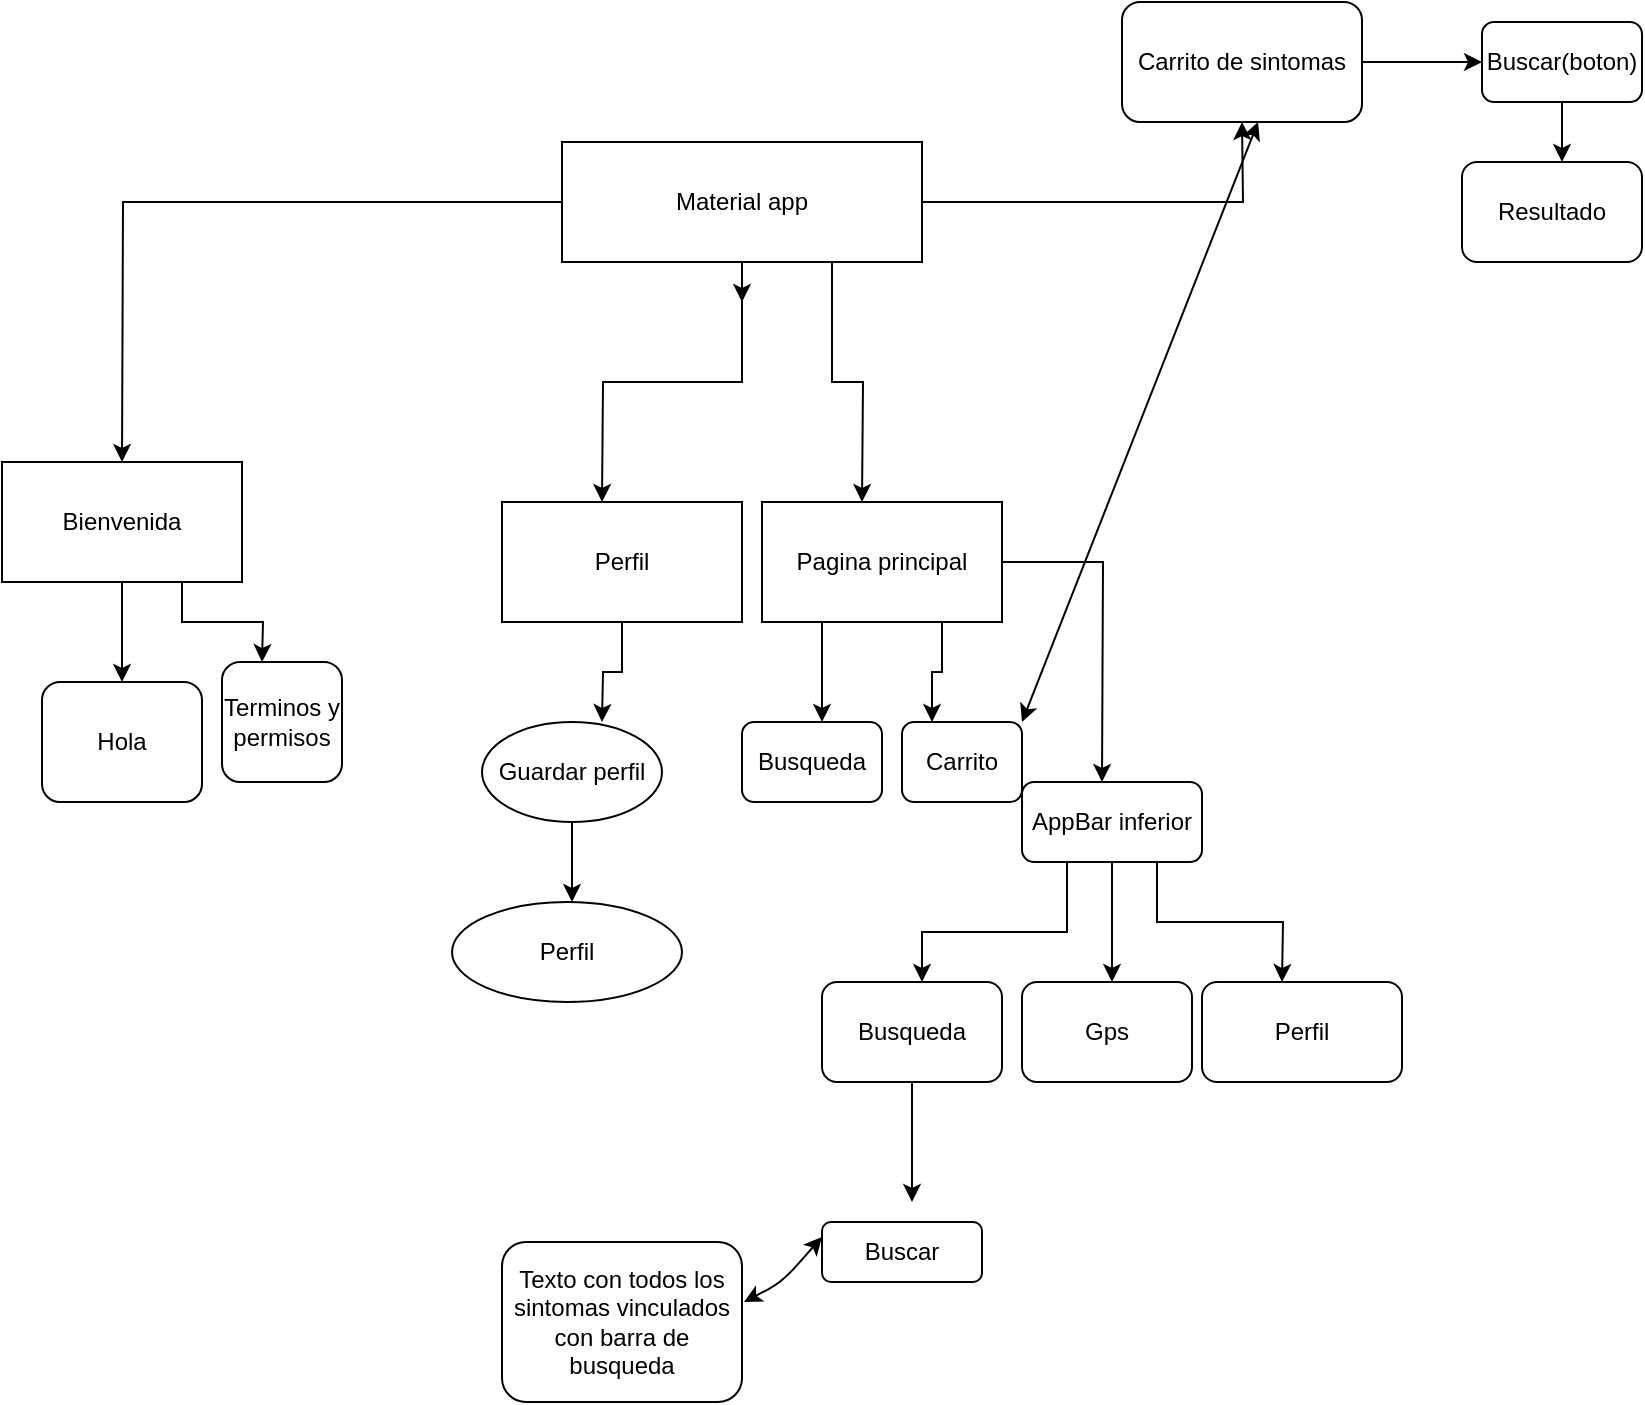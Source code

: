 <mxfile version="13.9.2" type="github">
  <diagram id="CeRlOrjLMKsWshIDX3cm" name="Page-1">
    <mxGraphModel dx="1422" dy="791" grid="1" gridSize="10" guides="1" tooltips="1" connect="1" arrows="1" fold="1" page="1" pageScale="1" pageWidth="850" pageHeight="1100" math="0" shadow="0">
      <root>
        <mxCell id="0" />
        <mxCell id="1" parent="0" />
        <mxCell id="8p8nTxQYez3is9QQP_hf-2" style="edgeStyle=orthogonalEdgeStyle;rounded=0;orthogonalLoop=1;jettySize=auto;html=1;" parent="1" source="8p8nTxQYez3is9QQP_hf-1" edge="1">
          <mxGeometry relative="1" as="geometry">
            <mxPoint x="90" y="230" as="targetPoint" />
          </mxGeometry>
        </mxCell>
        <mxCell id="8p8nTxQYez3is9QQP_hf-9" style="edgeStyle=orthogonalEdgeStyle;rounded=0;orthogonalLoop=1;jettySize=auto;html=1;" parent="1" source="8p8nTxQYez3is9QQP_hf-1" edge="1">
          <mxGeometry relative="1" as="geometry">
            <mxPoint x="330" y="250" as="targetPoint" />
          </mxGeometry>
        </mxCell>
        <mxCell id="8p8nTxQYez3is9QQP_hf-13" style="edgeStyle=orthogonalEdgeStyle;rounded=0;orthogonalLoop=1;jettySize=auto;html=1;" parent="1" source="8p8nTxQYez3is9QQP_hf-1" edge="1">
          <mxGeometry relative="1" as="geometry">
            <mxPoint x="400" y="150" as="targetPoint" />
          </mxGeometry>
        </mxCell>
        <mxCell id="8p8nTxQYez3is9QQP_hf-14" style="edgeStyle=orthogonalEdgeStyle;rounded=0;orthogonalLoop=1;jettySize=auto;html=1;exitX=0.75;exitY=1;exitDx=0;exitDy=0;" parent="1" source="8p8nTxQYez3is9QQP_hf-1" edge="1">
          <mxGeometry relative="1" as="geometry">
            <mxPoint x="460" y="250" as="targetPoint" />
          </mxGeometry>
        </mxCell>
        <mxCell id="8p8nTxQYez3is9QQP_hf-28" style="edgeStyle=orthogonalEdgeStyle;rounded=0;orthogonalLoop=1;jettySize=auto;html=1;exitX=1;exitY=0.5;exitDx=0;exitDy=0;" parent="1" source="8p8nTxQYez3is9QQP_hf-1" edge="1">
          <mxGeometry relative="1" as="geometry">
            <mxPoint x="650" y="60" as="targetPoint" />
          </mxGeometry>
        </mxCell>
        <mxCell id="8p8nTxQYez3is9QQP_hf-1" value="Material app" style="rounded=0;whiteSpace=wrap;html=1;" parent="1" vertex="1">
          <mxGeometry x="310" y="70" width="180" height="60" as="geometry" />
        </mxCell>
        <mxCell id="8p8nTxQYez3is9QQP_hf-4" style="edgeStyle=orthogonalEdgeStyle;rounded=0;orthogonalLoop=1;jettySize=auto;html=1;" parent="1" source="8p8nTxQYez3is9QQP_hf-3" edge="1">
          <mxGeometry relative="1" as="geometry">
            <mxPoint x="90" y="340" as="targetPoint" />
          </mxGeometry>
        </mxCell>
        <mxCell id="8p8nTxQYez3is9QQP_hf-5" style="edgeStyle=orthogonalEdgeStyle;rounded=0;orthogonalLoop=1;jettySize=auto;html=1;exitX=0.75;exitY=1;exitDx=0;exitDy=0;" parent="1" source="8p8nTxQYez3is9QQP_hf-3" edge="1">
          <mxGeometry relative="1" as="geometry">
            <mxPoint x="160" y="330" as="targetPoint" />
          </mxGeometry>
        </mxCell>
        <mxCell id="8p8nTxQYez3is9QQP_hf-3" value="Bienvenida" style="rounded=0;whiteSpace=wrap;html=1;" parent="1" vertex="1">
          <mxGeometry x="30" y="230" width="120" height="60" as="geometry" />
        </mxCell>
        <mxCell id="8p8nTxQYez3is9QQP_hf-6" value="Hola" style="rounded=1;whiteSpace=wrap;html=1;" parent="1" vertex="1">
          <mxGeometry x="50" y="340" width="80" height="60" as="geometry" />
        </mxCell>
        <mxCell id="8p8nTxQYez3is9QQP_hf-8" value="Terminos y permisos" style="rounded=1;whiteSpace=wrap;html=1;" parent="1" vertex="1">
          <mxGeometry x="140" y="330" width="60" height="60" as="geometry" />
        </mxCell>
        <mxCell id="8p8nTxQYez3is9QQP_hf-11" style="edgeStyle=orthogonalEdgeStyle;rounded=0;orthogonalLoop=1;jettySize=auto;html=1;" parent="1" source="8p8nTxQYez3is9QQP_hf-10" edge="1">
          <mxGeometry relative="1" as="geometry">
            <mxPoint x="330" y="360" as="targetPoint" />
          </mxGeometry>
        </mxCell>
        <mxCell id="8p8nTxQYez3is9QQP_hf-10" value="Perfil" style="rounded=0;whiteSpace=wrap;html=1;" parent="1" vertex="1">
          <mxGeometry x="280" y="250" width="120" height="60" as="geometry" />
        </mxCell>
        <mxCell id="8p8nTxQYez3is9QQP_hf-30" style="edgeStyle=orthogonalEdgeStyle;rounded=0;orthogonalLoop=1;jettySize=auto;html=1;" parent="1" source="8p8nTxQYez3is9QQP_hf-12" edge="1">
          <mxGeometry relative="1" as="geometry">
            <mxPoint x="315" y="450" as="targetPoint" />
          </mxGeometry>
        </mxCell>
        <mxCell id="8p8nTxQYez3is9QQP_hf-12" value="Guardar perfil" style="ellipse;whiteSpace=wrap;html=1;" parent="1" vertex="1">
          <mxGeometry x="270" y="360" width="90" height="50" as="geometry" />
        </mxCell>
        <mxCell id="8p8nTxQYez3is9QQP_hf-16" style="edgeStyle=orthogonalEdgeStyle;rounded=0;orthogonalLoop=1;jettySize=auto;html=1;exitX=0.25;exitY=1;exitDx=0;exitDy=0;" parent="1" source="8p8nTxQYez3is9QQP_hf-15" edge="1">
          <mxGeometry relative="1" as="geometry">
            <mxPoint x="440" y="360" as="targetPoint" />
          </mxGeometry>
        </mxCell>
        <mxCell id="8p8nTxQYez3is9QQP_hf-19" style="edgeStyle=orthogonalEdgeStyle;rounded=0;orthogonalLoop=1;jettySize=auto;html=1;exitX=0.75;exitY=1;exitDx=0;exitDy=0;entryX=0.25;entryY=0;entryDx=0;entryDy=0;" parent="1" source="8p8nTxQYez3is9QQP_hf-15" target="8p8nTxQYez3is9QQP_hf-18" edge="1">
          <mxGeometry relative="1" as="geometry" />
        </mxCell>
        <mxCell id="8p8nTxQYez3is9QQP_hf-20" style="edgeStyle=orthogonalEdgeStyle;rounded=0;orthogonalLoop=1;jettySize=auto;html=1;" parent="1" source="8p8nTxQYez3is9QQP_hf-15" edge="1">
          <mxGeometry relative="1" as="geometry">
            <mxPoint x="580" y="390" as="targetPoint" />
          </mxGeometry>
        </mxCell>
        <mxCell id="8p8nTxQYez3is9QQP_hf-15" value="Pagina principal" style="rounded=0;whiteSpace=wrap;html=1;" parent="1" vertex="1">
          <mxGeometry x="410" y="250" width="120" height="60" as="geometry" />
        </mxCell>
        <mxCell id="8p8nTxQYez3is9QQP_hf-17" value="Busqueda" style="rounded=1;whiteSpace=wrap;html=1;" parent="1" vertex="1">
          <mxGeometry x="400" y="360" width="70" height="40" as="geometry" />
        </mxCell>
        <mxCell id="8p8nTxQYez3is9QQP_hf-18" value="Carrito" style="rounded=1;whiteSpace=wrap;html=1;" parent="1" vertex="1">
          <mxGeometry x="480" y="360" width="60" height="40" as="geometry" />
        </mxCell>
        <mxCell id="8p8nTxQYez3is9QQP_hf-22" style="edgeStyle=orthogonalEdgeStyle;rounded=0;orthogonalLoop=1;jettySize=auto;html=1;exitX=0.25;exitY=1;exitDx=0;exitDy=0;" parent="1" source="8p8nTxQYez3is9QQP_hf-21" edge="1">
          <mxGeometry relative="1" as="geometry">
            <mxPoint x="490" y="490" as="targetPoint" />
            <Array as="points">
              <mxPoint x="563" y="465" />
              <mxPoint x="490" y="465" />
            </Array>
          </mxGeometry>
        </mxCell>
        <mxCell id="8p8nTxQYez3is9QQP_hf-23" style="edgeStyle=orthogonalEdgeStyle;rounded=0;orthogonalLoop=1;jettySize=auto;html=1;exitX=0.5;exitY=1;exitDx=0;exitDy=0;" parent="1" source="8p8nTxQYez3is9QQP_hf-21" edge="1">
          <mxGeometry relative="1" as="geometry">
            <mxPoint x="585" y="490" as="targetPoint" />
          </mxGeometry>
        </mxCell>
        <mxCell id="8p8nTxQYez3is9QQP_hf-24" style="edgeStyle=orthogonalEdgeStyle;rounded=0;orthogonalLoop=1;jettySize=auto;html=1;exitX=0.75;exitY=1;exitDx=0;exitDy=0;" parent="1" source="8p8nTxQYez3is9QQP_hf-21" edge="1">
          <mxGeometry relative="1" as="geometry">
            <mxPoint x="670" y="490" as="targetPoint" />
          </mxGeometry>
        </mxCell>
        <mxCell id="8p8nTxQYez3is9QQP_hf-21" value="AppBar inferior " style="rounded=1;whiteSpace=wrap;html=1;" parent="1" vertex="1">
          <mxGeometry x="540" y="390" width="90" height="40" as="geometry" />
        </mxCell>
        <mxCell id="cArQb0B0s84qNQb126s3-5" style="edgeStyle=orthogonalEdgeStyle;rounded=0;orthogonalLoop=1;jettySize=auto;html=1;" edge="1" parent="1" source="8p8nTxQYez3is9QQP_hf-25">
          <mxGeometry relative="1" as="geometry">
            <mxPoint x="485" y="600" as="targetPoint" />
          </mxGeometry>
        </mxCell>
        <mxCell id="8p8nTxQYez3is9QQP_hf-25" value="Busqueda " style="rounded=1;whiteSpace=wrap;html=1;" parent="1" vertex="1">
          <mxGeometry x="440" y="490" width="90" height="50" as="geometry" />
        </mxCell>
        <mxCell id="8p8nTxQYez3is9QQP_hf-26" value="Perfil" style="rounded=1;whiteSpace=wrap;html=1;" parent="1" vertex="1">
          <mxGeometry x="630" y="490" width="100" height="50" as="geometry" />
        </mxCell>
        <mxCell id="8p8nTxQYez3is9QQP_hf-27" value="Gps" style="rounded=1;whiteSpace=wrap;html=1;" parent="1" vertex="1">
          <mxGeometry x="540" y="490" width="85" height="50" as="geometry" />
        </mxCell>
        <mxCell id="cArQb0B0s84qNQb126s3-1" style="edgeStyle=orthogonalEdgeStyle;rounded=0;orthogonalLoop=1;jettySize=auto;html=1;" edge="1" parent="1" source="8p8nTxQYez3is9QQP_hf-29">
          <mxGeometry relative="1" as="geometry">
            <mxPoint x="770" y="30" as="targetPoint" />
          </mxGeometry>
        </mxCell>
        <mxCell id="8p8nTxQYez3is9QQP_hf-29" value="Carrito de sintomas" style="rounded=1;whiteSpace=wrap;html=1;" parent="1" vertex="1">
          <mxGeometry x="590" width="120" height="60" as="geometry" />
        </mxCell>
        <mxCell id="8p8nTxQYez3is9QQP_hf-31" value="Perfil " style="ellipse;whiteSpace=wrap;html=1;" parent="1" vertex="1">
          <mxGeometry x="255" y="450" width="115" height="50" as="geometry" />
        </mxCell>
        <mxCell id="cArQb0B0s84qNQb126s3-3" style="edgeStyle=orthogonalEdgeStyle;rounded=0;orthogonalLoop=1;jettySize=auto;html=1;exitX=0.5;exitY=1;exitDx=0;exitDy=0;" edge="1" parent="1" source="cArQb0B0s84qNQb126s3-2">
          <mxGeometry relative="1" as="geometry">
            <mxPoint x="810" y="80" as="targetPoint" />
          </mxGeometry>
        </mxCell>
        <mxCell id="cArQb0B0s84qNQb126s3-2" value="Buscar(boton)" style="rounded=1;whiteSpace=wrap;html=1;" vertex="1" parent="1">
          <mxGeometry x="770" y="10" width="80" height="40" as="geometry" />
        </mxCell>
        <mxCell id="cArQb0B0s84qNQb126s3-4" value="Resultado" style="rounded=1;whiteSpace=wrap;html=1;" vertex="1" parent="1">
          <mxGeometry x="760" y="80" width="90" height="50" as="geometry" />
        </mxCell>
        <mxCell id="cArQb0B0s84qNQb126s3-6" value="Texto con todos los sintomas vinculados con barra de busqueda" style="rounded=1;whiteSpace=wrap;html=1;" vertex="1" parent="1">
          <mxGeometry x="280" y="620" width="120" height="80" as="geometry" />
        </mxCell>
        <mxCell id="cArQb0B0s84qNQb126s3-7" value="Buscar" style="rounded=1;whiteSpace=wrap;html=1;" vertex="1" parent="1">
          <mxGeometry x="440" y="610" width="80" height="30" as="geometry" />
        </mxCell>
        <mxCell id="cArQb0B0s84qNQb126s3-8" value="" style="endArrow=classic;startArrow=classic;html=1;exitX=1.008;exitY=0.375;exitDx=0;exitDy=0;exitPerimeter=0;entryX=0;entryY=0.25;entryDx=0;entryDy=0;" edge="1" parent="1" source="cArQb0B0s84qNQb126s3-6" target="cArQb0B0s84qNQb126s3-7">
          <mxGeometry width="50" height="50" relative="1" as="geometry">
            <mxPoint x="400" y="570" as="sourcePoint" />
            <mxPoint x="440" y="590" as="targetPoint" />
            <Array as="points">
              <mxPoint x="420" y="640" />
            </Array>
          </mxGeometry>
        </mxCell>
        <mxCell id="cArQb0B0s84qNQb126s3-9" value="" style="endArrow=classic;startArrow=classic;html=1;entryX=0.567;entryY=1;entryDx=0;entryDy=0;entryPerimeter=0;exitX=1;exitY=0;exitDx=0;exitDy=0;" edge="1" parent="1" source="8p8nTxQYez3is9QQP_hf-18" target="8p8nTxQYez3is9QQP_hf-29">
          <mxGeometry width="50" height="50" relative="1" as="geometry">
            <mxPoint x="580" y="430" as="sourcePoint" />
            <mxPoint x="630" y="380" as="targetPoint" />
          </mxGeometry>
        </mxCell>
      </root>
    </mxGraphModel>
  </diagram>
</mxfile>
